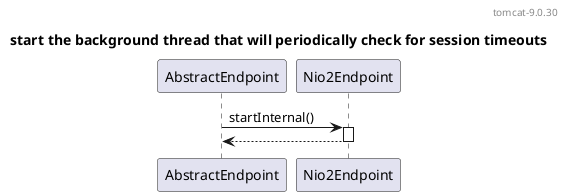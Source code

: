 @startuml

header tomcat-9.0.30

title start the background thread that will periodically check for session timeouts

AbstractEndpoint -> Nio2Endpoint++: startInternal()

AbstractEndpoint <-- Nio2Endpoint--

@enduml